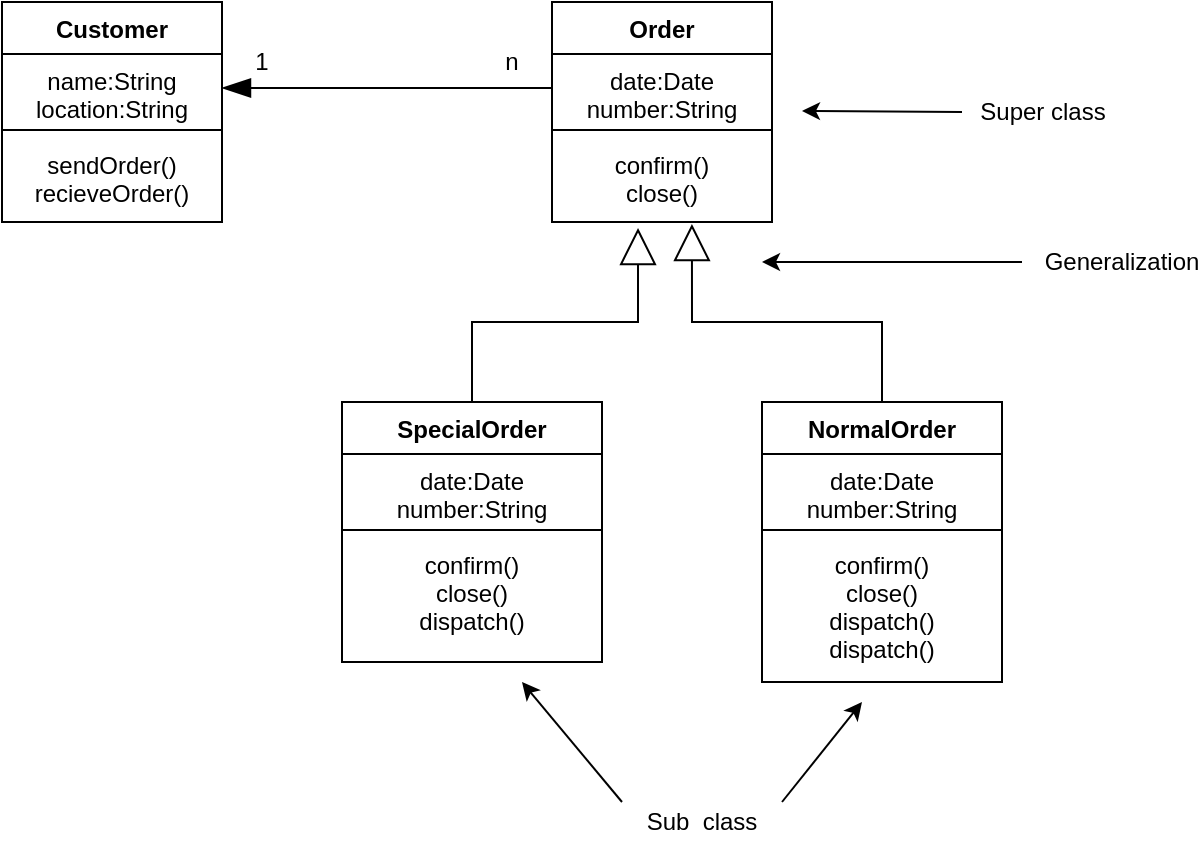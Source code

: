 <mxfile version="12.9.13" pages="4"><diagram id="Ah75Nvab3fbWPPn0pM1l" name="Class Diagram"><mxGraphModel dx="868" dy="471" grid="1" gridSize="10" guides="1" tooltips="1" connect="1" arrows="1" fold="1" page="1" pageScale="1" pageWidth="850" pageHeight="1100" math="0" shadow="0"><root><mxCell id="0"/><mxCell id="1" parent="0"/><mxCell id="RUFkpWrGXc3NRddQIiAo-1" value="Customer" style="swimlane;fontStyle=1;align=center;verticalAlign=top;childLayout=stackLayout;horizontal=1;startSize=26;horizontalStack=0;resizeParent=1;resizeParentMax=0;resizeLast=0;collapsible=1;marginBottom=0;" parent="1" vertex="1"><mxGeometry x="40" y="80" width="110" height="110" as="geometry"/></mxCell><mxCell id="RUFkpWrGXc3NRddQIiAo-2" value="name:String&#10;location:String" style="text;strokeColor=none;fillColor=none;align=center;verticalAlign=top;spacingLeft=4;spacingRight=4;overflow=hidden;rotatable=0;points=[[0,0.5],[1,0.5]];portConstraint=eastwest;" parent="RUFkpWrGXc3NRddQIiAo-1" vertex="1"><mxGeometry y="26" width="110" height="34" as="geometry"/></mxCell><mxCell id="RUFkpWrGXc3NRddQIiAo-3" value="" style="line;strokeWidth=1;fillColor=none;align=left;verticalAlign=middle;spacingTop=-1;spacingLeft=3;spacingRight=3;rotatable=0;labelPosition=right;points=[];portConstraint=eastwest;" parent="RUFkpWrGXc3NRddQIiAo-1" vertex="1"><mxGeometry y="60" width="110" height="8" as="geometry"/></mxCell><mxCell id="RUFkpWrGXc3NRddQIiAo-4" value="sendOrder()&#10;recieveOrder()" style="text;strokeColor=none;fillColor=none;align=center;verticalAlign=top;spacingLeft=4;spacingRight=4;overflow=hidden;rotatable=0;points=[[0,0.5],[1,0.5]];portConstraint=eastwest;" parent="RUFkpWrGXc3NRddQIiAo-1" vertex="1"><mxGeometry y="68" width="110" height="42" as="geometry"/></mxCell><mxCell id="RUFkpWrGXc3NRddQIiAo-17" value="" style="endArrow=blockThin;endFill=1;endSize=12;html=1;entryX=1;entryY=0.5;entryDx=0;entryDy=0;exitX=0;exitY=0.5;exitDx=0;exitDy=0;" parent="1" source="RUFkpWrGXc3NRddQIiAo-6" target="RUFkpWrGXc3NRddQIiAo-2" edge="1"><mxGeometry width="160" relative="1" as="geometry"><mxPoint x="350" y="270" as="sourcePoint"/><mxPoint x="510" y="270" as="targetPoint"/></mxGeometry></mxCell><mxCell id="RUFkpWrGXc3NRddQIiAo-5" value="Order" style="swimlane;fontStyle=1;align=center;verticalAlign=top;childLayout=stackLayout;horizontal=1;startSize=26;horizontalStack=0;resizeParent=1;resizeParentMax=0;resizeLast=0;collapsible=1;marginBottom=0;" parent="1" vertex="1"><mxGeometry x="315" y="80" width="110" height="110" as="geometry"><mxRectangle x="240" y="80" width="70" height="26" as="alternateBounds"/></mxGeometry></mxCell><mxCell id="RUFkpWrGXc3NRddQIiAo-6" value="date:Date&#10;number:String" style="text;strokeColor=none;fillColor=none;align=center;verticalAlign=top;spacingLeft=4;spacingRight=4;overflow=hidden;rotatable=0;points=[[0,0.5],[1,0.5]];portConstraint=eastwest;" parent="RUFkpWrGXc3NRddQIiAo-5" vertex="1"><mxGeometry y="26" width="110" height="34" as="geometry"/></mxCell><mxCell id="RUFkpWrGXc3NRddQIiAo-7" value="" style="line;strokeWidth=1;fillColor=none;align=left;verticalAlign=middle;spacingTop=-1;spacingLeft=3;spacingRight=3;rotatable=0;labelPosition=right;points=[];portConstraint=eastwest;" parent="RUFkpWrGXc3NRddQIiAo-5" vertex="1"><mxGeometry y="60" width="110" height="8" as="geometry"/></mxCell><mxCell id="RUFkpWrGXc3NRddQIiAo-8" value="confirm()&#10;close()" style="text;strokeColor=none;fillColor=none;align=center;verticalAlign=top;spacingLeft=4;spacingRight=4;overflow=hidden;rotatable=0;points=[[0,0.5],[1,0.5]];portConstraint=eastwest;" parent="RUFkpWrGXc3NRddQIiAo-5" vertex="1"><mxGeometry y="68" width="110" height="42" as="geometry"/></mxCell><mxCell id="RUFkpWrGXc3NRddQIiAo-20" value="1" style="text;html=1;strokeColor=none;fillColor=none;align=center;verticalAlign=middle;whiteSpace=wrap;rounded=0;" parent="1" vertex="1"><mxGeometry x="150" y="100" width="40" height="20" as="geometry"/></mxCell><mxCell id="RUFkpWrGXc3NRddQIiAo-21" value="n" style="text;html=1;strokeColor=none;fillColor=none;align=center;verticalAlign=middle;whiteSpace=wrap;rounded=0;" parent="1" vertex="1"><mxGeometry x="275" y="100" width="40" height="20" as="geometry"/></mxCell><mxCell id="RUFkpWrGXc3NRddQIiAo-38" value="" style="edgeStyle=orthogonalEdgeStyle;rounded=0;orthogonalLoop=1;jettySize=auto;html=1;endArrow=block;endFill=0;endSize=16;entryX=0.391;entryY=1.071;entryDx=0;entryDy=0;entryPerimeter=0;" parent="1" source="RUFkpWrGXc3NRddQIiAo-9" target="RUFkpWrGXc3NRddQIiAo-8" edge="1"><mxGeometry relative="1" as="geometry"><mxPoint x="275" y="200" as="targetPoint"/><Array as="points"><mxPoint x="275" y="240"/><mxPoint x="358" y="240"/></Array></mxGeometry></mxCell><mxCell id="RUFkpWrGXc3NRddQIiAo-9" value="SpecialOrder" style="swimlane;fontStyle=1;align=center;verticalAlign=top;childLayout=stackLayout;horizontal=1;startSize=26;horizontalStack=0;resizeParent=1;resizeParentMax=0;resizeLast=0;collapsible=1;marginBottom=0;" parent="1" vertex="1"><mxGeometry x="210" y="280" width="130" height="130" as="geometry"/></mxCell><mxCell id="RUFkpWrGXc3NRddQIiAo-10" value="date:Date&#10;number:String" style="text;strokeColor=none;fillColor=none;align=center;verticalAlign=top;spacingLeft=4;spacingRight=4;overflow=hidden;rotatable=0;points=[[0,0.5],[1,0.5]];portConstraint=eastwest;" parent="RUFkpWrGXc3NRddQIiAo-9" vertex="1"><mxGeometry y="26" width="130" height="34" as="geometry"/></mxCell><mxCell id="RUFkpWrGXc3NRddQIiAo-11" value="" style="line;strokeWidth=1;fillColor=none;align=left;verticalAlign=middle;spacingTop=-1;spacingLeft=3;spacingRight=3;rotatable=0;labelPosition=right;points=[];portConstraint=eastwest;" parent="RUFkpWrGXc3NRddQIiAo-9" vertex="1"><mxGeometry y="60" width="130" height="8" as="geometry"/></mxCell><mxCell id="RUFkpWrGXc3NRddQIiAo-12" value="confirm()&#10;close()&#10;dispatch()" style="text;strokeColor=none;fillColor=none;align=center;verticalAlign=top;spacingLeft=4;spacingRight=4;overflow=hidden;rotatable=0;points=[[0,0.5],[1,0.5]];portConstraint=eastwest;" parent="RUFkpWrGXc3NRddQIiAo-9" vertex="1"><mxGeometry y="68" width="130" height="62" as="geometry"/></mxCell><mxCell id="RUFkpWrGXc3NRddQIiAo-32" value="" style="edgeStyle=orthogonalEdgeStyle;rounded=0;orthogonalLoop=1;jettySize=auto;html=1;endArrow=block;endFill=0;entryX=0.636;entryY=1.024;entryDx=0;entryDy=0;entryPerimeter=0;endSize=16;" parent="1" source="RUFkpWrGXc3NRddQIiAo-13" target="RUFkpWrGXc3NRddQIiAo-8" edge="1"><mxGeometry relative="1" as="geometry"><mxPoint x="480" y="200" as="targetPoint"/></mxGeometry></mxCell><mxCell id="RUFkpWrGXc3NRddQIiAo-13" value="NormalOrder&#10;" style="swimlane;fontStyle=1;align=center;verticalAlign=top;childLayout=stackLayout;horizontal=1;startSize=26;horizontalStack=0;resizeParent=1;resizeParentMax=0;resizeLast=0;collapsible=1;marginBottom=0;" parent="1" vertex="1"><mxGeometry x="420" y="280" width="120" height="140" as="geometry"/></mxCell><mxCell id="RUFkpWrGXc3NRddQIiAo-14" value="date:Date&#10;number:String" style="text;strokeColor=none;fillColor=none;align=center;verticalAlign=top;spacingLeft=4;spacingRight=4;overflow=hidden;rotatable=0;points=[[0,0.5],[1,0.5]];portConstraint=eastwest;" parent="RUFkpWrGXc3NRddQIiAo-13" vertex="1"><mxGeometry y="26" width="120" height="34" as="geometry"/></mxCell><mxCell id="RUFkpWrGXc3NRddQIiAo-15" value="" style="line;strokeWidth=1;fillColor=none;align=left;verticalAlign=middle;spacingTop=-1;spacingLeft=3;spacingRight=3;rotatable=0;labelPosition=right;points=[];portConstraint=eastwest;" parent="RUFkpWrGXc3NRddQIiAo-13" vertex="1"><mxGeometry y="60" width="120" height="8" as="geometry"/></mxCell><mxCell id="RUFkpWrGXc3NRddQIiAo-16" value="confirm()&#10;close()&#10;dispatch()&#10;dispatch()" style="text;strokeColor=none;fillColor=none;align=center;verticalAlign=top;spacingLeft=4;spacingRight=4;overflow=hidden;rotatable=0;points=[[0,0.5],[1,0.5]];portConstraint=eastwest;" parent="RUFkpWrGXc3NRddQIiAo-13" vertex="1"><mxGeometry y="68" width="120" height="72" as="geometry"/></mxCell><mxCell id="RUFkpWrGXc3NRddQIiAo-39" value="" style="endArrow=classic;html=1;" parent="1" edge="1"><mxGeometry width="50" height="50" relative="1" as="geometry"><mxPoint x="350" y="480" as="sourcePoint"/><mxPoint x="300" y="420" as="targetPoint"/></mxGeometry></mxCell><mxCell id="RUFkpWrGXc3NRddQIiAo-40" value="" style="endArrow=classic;html=1;" parent="1" edge="1"><mxGeometry width="50" height="50" relative="1" as="geometry"><mxPoint x="430" y="480" as="sourcePoint"/><mxPoint x="470" y="430" as="targetPoint"/></mxGeometry></mxCell><mxCell id="RUFkpWrGXc3NRddQIiAo-41" value="Sub&amp;nbsp; class" style="text;html=1;strokeColor=none;fillColor=none;align=center;verticalAlign=middle;whiteSpace=wrap;rounded=0;" parent="1" vertex="1"><mxGeometry x="330" y="480" width="120" height="20" as="geometry"/></mxCell><mxCell id="RUFkpWrGXc3NRddQIiAo-42" value="" style="endArrow=classic;html=1;" parent="1" edge="1"><mxGeometry width="50" height="50" relative="1" as="geometry"><mxPoint x="550" y="210" as="sourcePoint"/><mxPoint x="420" y="210" as="targetPoint"/></mxGeometry></mxCell><mxCell id="RUFkpWrGXc3NRddQIiAo-44" value="Generalization&lt;br&gt;" style="text;html=1;strokeColor=none;fillColor=none;align=center;verticalAlign=middle;whiteSpace=wrap;rounded=0;" parent="1" vertex="1"><mxGeometry x="580" y="200" width="40" height="20" as="geometry"/></mxCell><mxCell id="RUFkpWrGXc3NRddQIiAo-45" value="" style="endArrow=classic;html=1;" parent="1" edge="1"><mxGeometry width="50" height="50" relative="1" as="geometry"><mxPoint x="520" y="135" as="sourcePoint"/><mxPoint x="440" y="134.5" as="targetPoint"/></mxGeometry></mxCell><mxCell id="RUFkpWrGXc3NRddQIiAo-47" value="Super class" style="text;html=1;align=center;verticalAlign=middle;resizable=0;points=[];autosize=1;" parent="1" vertex="1"><mxGeometry x="520" y="125" width="80" height="20" as="geometry"/></mxCell></root></mxGraphModel></diagram><diagram id="vbyteptvMhtoX7-libHF" name="Activity Diagram"><mxGraphModel dx="868" dy="471" grid="1" gridSize="10" guides="1" tooltips="1" connect="1" arrows="1" fold="1" page="1" pageScale="1" pageWidth="850" pageHeight="1100" math="0" shadow="0"><root><mxCell id="tXFypMIIxar5uGEns24z-0"/><mxCell id="tXFypMIIxar5uGEns24z-1" parent="tXFypMIIxar5uGEns24z-0"/><mxCell id="eNvYkrUFEQI84brGSE1J-0" value="" style="ellipse;html=1;shape=startState;fillColor=#FFFFFF;strokeColor=#FFFFFF;align=center;" parent="tXFypMIIxar5uGEns24z-1" vertex="1"><mxGeometry x="40" y="120" width="30" height="30" as="geometry"/></mxCell><mxCell id="eNvYkrUFEQI84brGSE1J-1" value="" style="edgeStyle=orthogonalEdgeStyle;html=1;verticalAlign=bottom;endArrow=open;endSize=8;strokeColor=#FFFFFF;" parent="tXFypMIIxar5uGEns24z-1" source="eNvYkrUFEQI84brGSE1J-0" edge="1"><mxGeometry relative="1" as="geometry"><mxPoint x="110" y="135" as="targetPoint"/><Array as="points"><mxPoint x="70" y="135"/><mxPoint x="70" y="135"/></Array></mxGeometry></mxCell><mxCell id="eNvYkrUFEQI84brGSE1J-10" value="" style="edgeStyle=orthogonalEdgeStyle;rounded=0;orthogonalLoop=1;jettySize=auto;html=1;endArrow=openThin;endFill=0;endSize=16;strokeColor=#FFFFFF;" parent="tXFypMIIxar5uGEns24z-1" source="eNvYkrUFEQI84brGSE1J-3" target="eNvYkrUFEQI84brGSE1J-9" edge="1"><mxGeometry relative="1" as="geometry"/></mxCell><mxCell id="eNvYkrUFEQI84brGSE1J-3" value="Customer sends &lt;br&gt;an order request&amp;nbsp;" style="strokeWidth=2;html=1;shape=mxgraph.flowchart.terminator;whiteSpace=wrap;fillColor=none;align=center;" parent="tXFypMIIxar5uGEns24z-1" vertex="1"><mxGeometry x="110" y="110" width="140" height="50" as="geometry"/></mxCell><mxCell id="eNvYkrUFEQI84brGSE1J-13" value="" style="edgeStyle=orthogonalEdgeStyle;rounded=0;orthogonalLoop=1;jettySize=auto;html=1;endArrow=openThin;endFill=0;endSize=16;strokeColor=#FFFFFF;entryX=0.5;entryY=0;entryDx=0;entryDy=0;entryPerimeter=0;" parent="tXFypMIIxar5uGEns24z-1" source="eNvYkrUFEQI84brGSE1J-9" target="eNvYkrUFEQI84brGSE1J-11" edge="1"><mxGeometry relative="1" as="geometry"><mxPoint x="540" y="135" as="targetPoint"/></mxGeometry></mxCell><mxCell id="eNvYkrUFEQI84brGSE1J-9" value="Order request system&amp;nbsp;&lt;br&gt;confirms the receipt of the order&amp;nbsp;&amp;nbsp;" style="strokeWidth=2;html=1;shape=mxgraph.flowchart.terminator;whiteSpace=wrap;fillColor=none;align=center;" parent="tXFypMIIxar5uGEns24z-1" vertex="1"><mxGeometry x="310" y="105" width="150" height="60" as="geometry"/></mxCell><mxCell id="eNvYkrUFEQI84brGSE1J-16" value="" style="edgeStyle=orthogonalEdgeStyle;rounded=0;orthogonalLoop=1;jettySize=auto;html=1;endArrow=openThin;endFill=0;endSize=16;strokeColor=#FFFFFF;" parent="tXFypMIIxar5uGEns24z-1" source="eNvYkrUFEQI84brGSE1J-11" edge="1"><mxGeometry relative="1" as="geometry"><mxPoint x="580" y="310" as="targetPoint"/></mxGeometry></mxCell><mxCell id="eNvYkrUFEQI84brGSE1J-20" value="" style="edgeStyle=orthogonalEdgeStyle;rounded=0;orthogonalLoop=1;jettySize=auto;html=1;endArrow=openThin;endFill=0;endSize=16;strokeColor=#FFFFFF;entryX=0.5;entryY=0;entryDx=0;entryDy=0;entryPerimeter=0;" parent="tXFypMIIxar5uGEns24z-1" source="eNvYkrUFEQI84brGSE1J-11" target="eNvYkrUFEQI84brGSE1J-22" edge="1"><mxGeometry relative="1" as="geometry"><mxPoint x="470" y="220" as="targetPoint"/></mxGeometry></mxCell><mxCell id="eNvYkrUFEQI84brGSE1J-11" value="" style="strokeWidth=2;html=1;shape=mxgraph.flowchart.decision;whiteSpace=wrap;fillColor=none;align=center;aspect=fixed;" parent="tXFypMIIxar5uGEns24z-1" vertex="1"><mxGeometry x="550" y="190" width="60" height="60" as="geometry"/></mxCell><mxCell id="eNvYkrUFEQI84brGSE1J-14" value="[Check if the order &lt;br&gt;is a normal order]" style="text;html=1;align=center;verticalAlign=middle;resizable=0;points=[];autosize=1;" parent="tXFypMIIxar5uGEns24z-1" vertex="1"><mxGeometry x="459" y="144" width="110" height="30" as="geometry"/></mxCell><mxCell id="eNvYkrUFEQI84brGSE1J-34" value="" style="edgeStyle=orthogonalEdgeStyle;rounded=0;orthogonalLoop=1;jettySize=auto;html=1;endArrow=openThin;endFill=0;endSize=16;strokeColor=#FFFFFF;entryX=1;entryY=0.5;entryDx=0;entryDy=0;entryPerimeter=0;" parent="tXFypMIIxar5uGEns24z-1" source="eNvYkrUFEQI84brGSE1J-17" target="eNvYkrUFEQI84brGSE1J-32" edge="1"><mxGeometry relative="1" as="geometry"><mxPoint x="580" y="440" as="targetPoint"/><Array as="points"><mxPoint x="580" y="435"/></Array></mxGeometry></mxCell><mxCell id="eNvYkrUFEQI84brGSE1J-17" value="Confirm the order" style="strokeWidth=2;html=1;shape=mxgraph.flowchart.terminator;whiteSpace=wrap;fillColor=none;align=center;" parent="tXFypMIIxar5uGEns24z-1" vertex="1"><mxGeometry x="510" y="310" width="140" height="50" as="geometry"/></mxCell><mxCell id="eNvYkrUFEQI84brGSE1J-18" value="[Yes]" style="text;html=1;align=center;verticalAlign=middle;resizable=0;points=[];autosize=1;" parent="tXFypMIIxar5uGEns24z-1" vertex="1"><mxGeometry x="580" y="260" width="40" height="20" as="geometry"/></mxCell><mxCell id="eNvYkrUFEQI84brGSE1J-24" value="" style="edgeStyle=orthogonalEdgeStyle;rounded=0;orthogonalLoop=1;jettySize=auto;html=1;endArrow=openThin;endFill=0;endSize=16;strokeColor=#FFFFFF;entryX=0;entryY=0.5;entryDx=0;entryDy=0;entryPerimeter=0;" parent="tXFypMIIxar5uGEns24z-1" source="eNvYkrUFEQI84brGSE1J-22" target="eNvYkrUFEQI84brGSE1J-17" edge="1"><mxGeometry relative="1" as="geometry"><mxPoint x="450" y="335" as="targetPoint"/></mxGeometry></mxCell><mxCell id="eNvYkrUFEQI84brGSE1J-29" value="" style="edgeStyle=orthogonalEdgeStyle;rounded=0;orthogonalLoop=1;jettySize=auto;html=1;endArrow=openThin;endFill=0;endSize=16;strokeColor=#FFFFFF;" parent="tXFypMIIxar5uGEns24z-1" source="eNvYkrUFEQI84brGSE1J-22" edge="1"><mxGeometry relative="1" as="geometry"><mxPoint x="230" y="335" as="targetPoint"/></mxGeometry></mxCell><mxCell id="eNvYkrUFEQI84brGSE1J-22" value="" style="strokeWidth=2;html=1;shape=mxgraph.flowchart.decision;whiteSpace=wrap;fillColor=none;align=center;aspect=fixed;" parent="tXFypMIIxar5uGEns24z-1" vertex="1"><mxGeometry x="310" y="305" width="60" height="60" as="geometry"/></mxCell><mxCell id="eNvYkrUFEQI84brGSE1J-25" value="[No]" style="text;html=1;align=center;verticalAlign=middle;resizable=0;points=[];autosize=1;" parent="tXFypMIIxar5uGEns24z-1" vertex="1"><mxGeometry x="504" y="230" width="40" height="20" as="geometry"/></mxCell><mxCell id="eNvYkrUFEQI84brGSE1J-26" value="[Check if the order&lt;br&gt;is a special order]" style="text;html=1;align=center;verticalAlign=middle;resizable=0;points=[];autosize=1;" parent="tXFypMIIxar5uGEns24z-1" vertex="1"><mxGeometry x="220" y="250" width="110" height="30" as="geometry"/></mxCell><mxCell id="eNvYkrUFEQI84brGSE1J-27" value="[Yes]" style="text;html=1;align=center;verticalAlign=middle;resizable=0;points=[];autosize=1;" parent="tXFypMIIxar5uGEns24z-1" vertex="1"><mxGeometry x="385" y="340" width="40" height="20" as="geometry"/></mxCell><mxCell id="eNvYkrUFEQI84brGSE1J-30" value="" style="ellipse;html=1;shape=endState;fillColor=#FFFFFF;strokeColor=#FFFFFF;align=center;" parent="tXFypMIIxar5uGEns24z-1" vertex="1"><mxGeometry x="200" y="320" width="30" height="30" as="geometry"/></mxCell><mxCell id="eNvYkrUFEQI84brGSE1J-31" value="[No]" style="text;html=1;align=center;verticalAlign=middle;resizable=0;points=[];autosize=1;" parent="tXFypMIIxar5uGEns24z-1" vertex="1"><mxGeometry x="260" y="340" width="40" height="20" as="geometry"/></mxCell><mxCell id="eNvYkrUFEQI84brGSE1J-32" value="Dispatch the order" style="strokeWidth=2;html=1;shape=mxgraph.flowchart.terminator;whiteSpace=wrap;fillColor=none;align=center;" parent="tXFypMIIxar5uGEns24z-1" vertex="1"><mxGeometry x="285" y="410" width="140" height="50" as="geometry"/></mxCell><mxCell id="eNvYkrUFEQI84brGSE1J-37" value="" style="ellipse;html=1;shape=endState;fillColor=#FFFFFF;strokeColor=#FFFFFF;align=center;" parent="tXFypMIIxar5uGEns24z-1" vertex="1"><mxGeometry x="200" y="420" width="30" height="30" as="geometry"/></mxCell><mxCell id="eNvYkrUFEQI84brGSE1J-38" value="" style="edgeStyle=orthogonalEdgeStyle;rounded=0;orthogonalLoop=1;jettySize=auto;html=1;endArrow=openThin;endFill=0;endSize=16;strokeColor=#FFFFFF;" parent="tXFypMIIxar5uGEns24z-1" source="eNvYkrUFEQI84brGSE1J-32" target="eNvYkrUFEQI84brGSE1J-37" edge="1"><mxGeometry relative="1" as="geometry"><mxPoint x="285" y="435" as="sourcePoint"/><mxPoint x="230" y="435" as="targetPoint"/></mxGeometry></mxCell></root></mxGraphModel></diagram><diagram id="1QEboQJPKnS73hkik5K1" name="Use Case Diagram"><mxGraphModel dx="868" dy="471" grid="1" gridSize="10" guides="1" tooltips="1" connect="1" arrows="1" fold="1" page="1" pageScale="1" pageWidth="850" pageHeight="1100" math="0" shadow="0"><root><mxCell id="SF989oF0RPPAKun1JcNS-0"/><mxCell id="SF989oF0RPPAKun1JcNS-1" parent="SF989oF0RPPAKun1JcNS-0"/><mxCell id="SF989oF0RPPAKun1JcNS-2" value="Order" style="ellipse;whiteSpace=wrap;html=1;strokeColor=#FFFFFF;fillColor=none;align=center;" parent="SF989oF0RPPAKun1JcNS-1" vertex="1"><mxGeometry x="310" y="200" width="100" height="50" as="geometry"/></mxCell><mxCell id="SF989oF0RPPAKun1JcNS-3" value="SpecialOrder" style="ellipse;whiteSpace=wrap;html=1;strokeColor=#FFFFFF;fillColor=none;align=center;" parent="SF989oF0RPPAKun1JcNS-1" vertex="1"><mxGeometry x="530" y="120" width="100" height="50" as="geometry"/></mxCell><mxCell id="SF989oF0RPPAKun1JcNS-6" value="" style="endArrow=open;dashed=1;endFill=0;endSize=12;html=1;strokeColor=#FFFFFF;entryX=1;entryY=0;entryDx=0;entryDy=0;exitX=0;exitY=0.5;exitDx=0;exitDy=0;edgeStyle=orthogonalEdgeStyle;rounded=0;" parent="SF989oF0RPPAKun1JcNS-1" source="SF989oF0RPPAKun1JcNS-3" target="SF989oF0RPPAKun1JcNS-2" edge="1"><mxGeometry width="160" relative="1" as="geometry"><mxPoint x="430" y="160" as="sourcePoint"/><mxPoint x="500" y="240" as="targetPoint"/></mxGeometry></mxCell><mxCell id="SF989oF0RPPAKun1JcNS-7" value="&amp;lt;&amp;lt;extends&amp;gt;&amp;gt;" style="text;html=1;align=center;verticalAlign=middle;resizable=0;points=[];autosize=1;" parent="SF989oF0RPPAKun1JcNS-1" vertex="1"><mxGeometry x="410" y="120" width="90" height="20" as="geometry"/></mxCell><mxCell id="SF989oF0RPPAKun1JcNS-8" value="NormalOrder" style="ellipse;whiteSpace=wrap;html=1;strokeColor=#FFFFFF;fillColor=none;align=center;" parent="SF989oF0RPPAKun1JcNS-1" vertex="1"><mxGeometry x="540" y="260" width="100" height="50" as="geometry"/></mxCell><mxCell id="SF989oF0RPPAKun1JcNS-9" value="" style="endArrow=open;dashed=1;endFill=0;endSize=12;html=1;strokeColor=#FFFFFF;entryX=1;entryY=1;entryDx=0;entryDy=0;edgeStyle=orthogonalEdgeStyle;rounded=0;exitX=0;exitY=1;exitDx=0;exitDy=0;" parent="SF989oF0RPPAKun1JcNS-1" source="SF989oF0RPPAKun1JcNS-8" target="SF989oF0RPPAKun1JcNS-2" edge="1"><mxGeometry width="160" relative="1" as="geometry"><mxPoint x="540" y="360" as="sourcePoint"/><mxPoint x="405.355" y="217.322" as="targetPoint"/><Array as="points"><mxPoint x="395" y="303"/></Array></mxGeometry></mxCell><mxCell id="SF989oF0RPPAKun1JcNS-10" value="&amp;lt;&amp;lt;extends&amp;gt;&amp;gt;" style="text;html=1;align=center;verticalAlign=middle;resizable=0;points=[];autosize=1;" parent="SF989oF0RPPAKun1JcNS-1" vertex="1"><mxGeometry x="410" y="275" width="90" height="20" as="geometry"/></mxCell><mxCell id="SF989oF0RPPAKun1JcNS-12" value="" style="shape=umlActor;verticalLabelPosition=bottom;labelBackgroundColor=#ffffff;verticalAlign=top;html=1;outlineConnect=0;strokeColor=#FFFFFF;fillColor=none;align=center;" parent="SF989oF0RPPAKun1JcNS-1" vertex="1"><mxGeometry x="180" y="190" width="30" height="60" as="geometry"/></mxCell><mxCell id="SF989oF0RPPAKun1JcNS-14" value="" style="endArrow=none;html=1;strokeColor=#FFFFFF;entryX=1;entryY=0.333;entryDx=0;entryDy=0;entryPerimeter=0;exitX=0;exitY=0.5;exitDx=0;exitDy=0;" parent="SF989oF0RPPAKun1JcNS-1" source="SF989oF0RPPAKun1JcNS-2" target="SF989oF0RPPAKun1JcNS-12" edge="1"><mxGeometry width="50" height="50" relative="1" as="geometry"><mxPoint x="400" y="260" as="sourcePoint"/><mxPoint x="450" y="210" as="targetPoint"/></mxGeometry></mxCell><mxCell id="SF989oF0RPPAKun1JcNS-27" value="Customer" style="text;html=1;strokeColor=none;fillColor=none;align=center;verticalAlign=middle;whiteSpace=wrap;rounded=0;" parent="SF989oF0RPPAKun1JcNS-1" vertex="1"><mxGeometry x="172.5" y="250" width="45" height="20" as="geometry"/></mxCell><mxCell id="SF989oF0RPPAKun1JcNS-28" value="" style="rounded=0;whiteSpace=wrap;html=1;strokeColor=#FFFFFF;fillColor=none;align=center;" parent="SF989oF0RPPAKun1JcNS-1" vertex="1"><mxGeometry x="280" y="80" width="400" height="290" as="geometry"/></mxCell></root></mxGraphModel></diagram><diagram id="7jUSLsj0vsK9M_9Fr-DQ" name="Sequence Diagram"><mxGraphModel dx="868" dy="471" grid="1" gridSize="10" guides="1" tooltips="1" connect="1" arrows="1" fold="1" page="1" pageScale="1" pageWidth="850" pageHeight="1100" math="0" shadow="0"><root><mxCell id="NWzRNueQ-W_5scsO60hJ-0"/><mxCell id="NWzRNueQ-W_5scsO60hJ-1" parent="NWzRNueQ-W_5scsO60hJ-0"/><mxCell id="9yY-oDdwrpSOpQnJ7jZf-1" value=":Customer" style="shape=umlLifeline;perimeter=lifelinePerimeter;whiteSpace=wrap;html=1;container=1;collapsible=0;recursiveResize=0;outlineConnect=0;" vertex="1" parent="NWzRNueQ-W_5scsO60hJ-1"><mxGeometry x="140" y="100" width="100" height="340" as="geometry"/></mxCell><mxCell id="9yY-oDdwrpSOpQnJ7jZf-6" value="" style="html=1;points=[];perimeter=orthogonalPerimeter;" vertex="1" parent="9yY-oDdwrpSOpQnJ7jZf-1"><mxGeometry x="45" y="80" width="10" height="230" as="geometry"/></mxCell><mxCell id="9yY-oDdwrpSOpQnJ7jZf-7" value="" style="html=1;verticalAlign=bottom;startArrow=none;endArrow=block;startSize=8;rounded=0;startFill=0;" edge="1" target="9yY-oDdwrpSOpQnJ7jZf-6" parent="9yY-oDdwrpSOpQnJ7jZf-1"><mxGeometry relative="1" as="geometry"><mxPoint x="-20" y="80" as="sourcePoint"/></mxGeometry></mxCell><mxCell id="9yY-oDdwrpSOpQnJ7jZf-2" value=":Order" style="shape=umlLifeline;perimeter=lifelinePerimeter;whiteSpace=wrap;html=1;container=1;collapsible=0;recursiveResize=0;outlineConnect=0;" vertex="1" parent="NWzRNueQ-W_5scsO60hJ-1"><mxGeometry x="280" y="100" width="100" height="340" as="geometry"/></mxCell><mxCell id="9yY-oDdwrpSOpQnJ7jZf-20" value="" style="html=1;points=[];perimeter=orthogonalPerimeter;" vertex="1" parent="9yY-oDdwrpSOpQnJ7jZf-2"><mxGeometry x="45" y="80" width="10" height="230" as="geometry"/></mxCell><mxCell id="9yY-oDdwrpSOpQnJ7jZf-28" value="" style="html=1;points=[];perimeter=orthogonalPerimeter;" vertex="1" parent="9yY-oDdwrpSOpQnJ7jZf-2"><mxGeometry x="50" y="115.09" width="10" height="80" as="geometry"/></mxCell><mxCell id="9yY-oDdwrpSOpQnJ7jZf-29" value="callback" style="html=1;verticalAlign=bottom;endArrow=block;" edge="1" parent="9yY-oDdwrpSOpQnJ7jZf-2"><mxGeometry relative="1" as="geometry"><mxPoint x="60" y="135.09" as="sourcePoint"/><mxPoint x="184" y="136.09" as="targetPoint"/></mxGeometry></mxCell><mxCell id="9yY-oDdwrpSOpQnJ7jZf-30" value="return" style="html=1;verticalAlign=bottom;endArrow=open;dashed=1;endSize=8;exitX=0.2;exitY=0.9;exitDx=0;exitDy=0;exitPerimeter=0;" edge="1" source="9yY-oDdwrpSOpQnJ7jZf-31" parent="9yY-oDdwrpSOpQnJ7jZf-2"><mxGeometry relative="1" as="geometry"><mxPoint x="62" y="172.09" as="targetPoint"/><mxPoint x="120" y="172.09" as="sourcePoint"/></mxGeometry></mxCell><mxCell id="9yY-oDdwrpSOpQnJ7jZf-3" value=":SpecialOrder" style="shape=umlLifeline;perimeter=lifelinePerimeter;whiteSpace=wrap;html=1;container=1;collapsible=0;recursiveResize=0;outlineConnect=0;" vertex="1" parent="NWzRNueQ-W_5scsO60hJ-1"><mxGeometry x="420" y="100" width="100" height="340" as="geometry"/></mxCell><mxCell id="9yY-oDdwrpSOpQnJ7jZf-31" value="" style="html=1;points=[];perimeter=orthogonalPerimeter;" vertex="1" parent="9yY-oDdwrpSOpQnJ7jZf-3"><mxGeometry x="45" y="125.09" width="10" height="50" as="geometry"/></mxCell><mxCell id="9yY-oDdwrpSOpQnJ7jZf-33" value="" style="endArrow=classic;html=1;exitX=1.2;exitY=0.22;exitDx=0;exitDy=0;exitPerimeter=0;edgeStyle=orthogonalEdgeStyle;rounded=0;" edge="1" parent="9yY-oDdwrpSOpQnJ7jZf-3" source="9yY-oDdwrpSOpQnJ7jZf-31" target="9yY-oDdwrpSOpQnJ7jZf-31"><mxGeometry width="50" height="50" relative="1" as="geometry"><mxPoint x="60" y="135.09" as="sourcePoint"/><mxPoint x="130" y="165.09" as="targetPoint"/><Array as="points"><mxPoint x="100" y="135.09"/></Array></mxGeometry></mxCell><mxCell id="9yY-oDdwrpSOpQnJ7jZf-4" value=":NormalOrder" style="shape=umlLifeline;perimeter=lifelinePerimeter;whiteSpace=wrap;html=1;container=1;collapsible=0;recursiveResize=0;outlineConnect=0;" vertex="1" parent="NWzRNueQ-W_5scsO60hJ-1"><mxGeometry x="600" y="100" width="100" height="340" as="geometry"/></mxCell><mxCell id="9yY-oDdwrpSOpQnJ7jZf-35" value="" style="html=1;points=[];perimeter=orthogonalPerimeter;" vertex="1" parent="9yY-oDdwrpSOpQnJ7jZf-4"><mxGeometry x="45" y="175.09" width="10" height="74.91" as="geometry"/></mxCell><mxCell id="9yY-oDdwrpSOpQnJ7jZf-5" value="OR" style="text;html=1;align=center;verticalAlign=middle;resizable=0;points=[];autosize=1;" vertex="1" parent="NWzRNueQ-W_5scsO60hJ-1"><mxGeometry x="545" y="110" width="30" height="20" as="geometry"/></mxCell><mxCell id="9yY-oDdwrpSOpQnJ7jZf-19" value="return" style="html=1;verticalAlign=bottom;endArrow=open;dashed=1;endSize=8;entryX=1.1;entryY=0.821;entryDx=0;entryDy=0;entryPerimeter=0;" edge="1" parent="NWzRNueQ-W_5scsO60hJ-1"><mxGeometry relative="1" as="geometry"><mxPoint x="196" y="290.0" as="targetPoint"/><mxPoint x="329.5" y="290.0" as="sourcePoint"/></mxGeometry></mxCell><mxCell id="9yY-oDdwrpSOpQnJ7jZf-18" value="dispatch" style="html=1;verticalAlign=bottom;endArrow=block;exitX=0.9;exitY=0.421;exitDx=0;exitDy=0;exitPerimeter=0;entryX=-0.2;entryY=0.416;entryDx=0;entryDy=0;entryPerimeter=0;" edge="1" parent="NWzRNueQ-W_5scsO60hJ-1"><mxGeometry relative="1" as="geometry"><mxPoint x="194" y="231.92" as="sourcePoint"/><mxPoint x="323" y="230.77" as="targetPoint"/></mxGeometry></mxCell></root></mxGraphModel></diagram></mxfile>